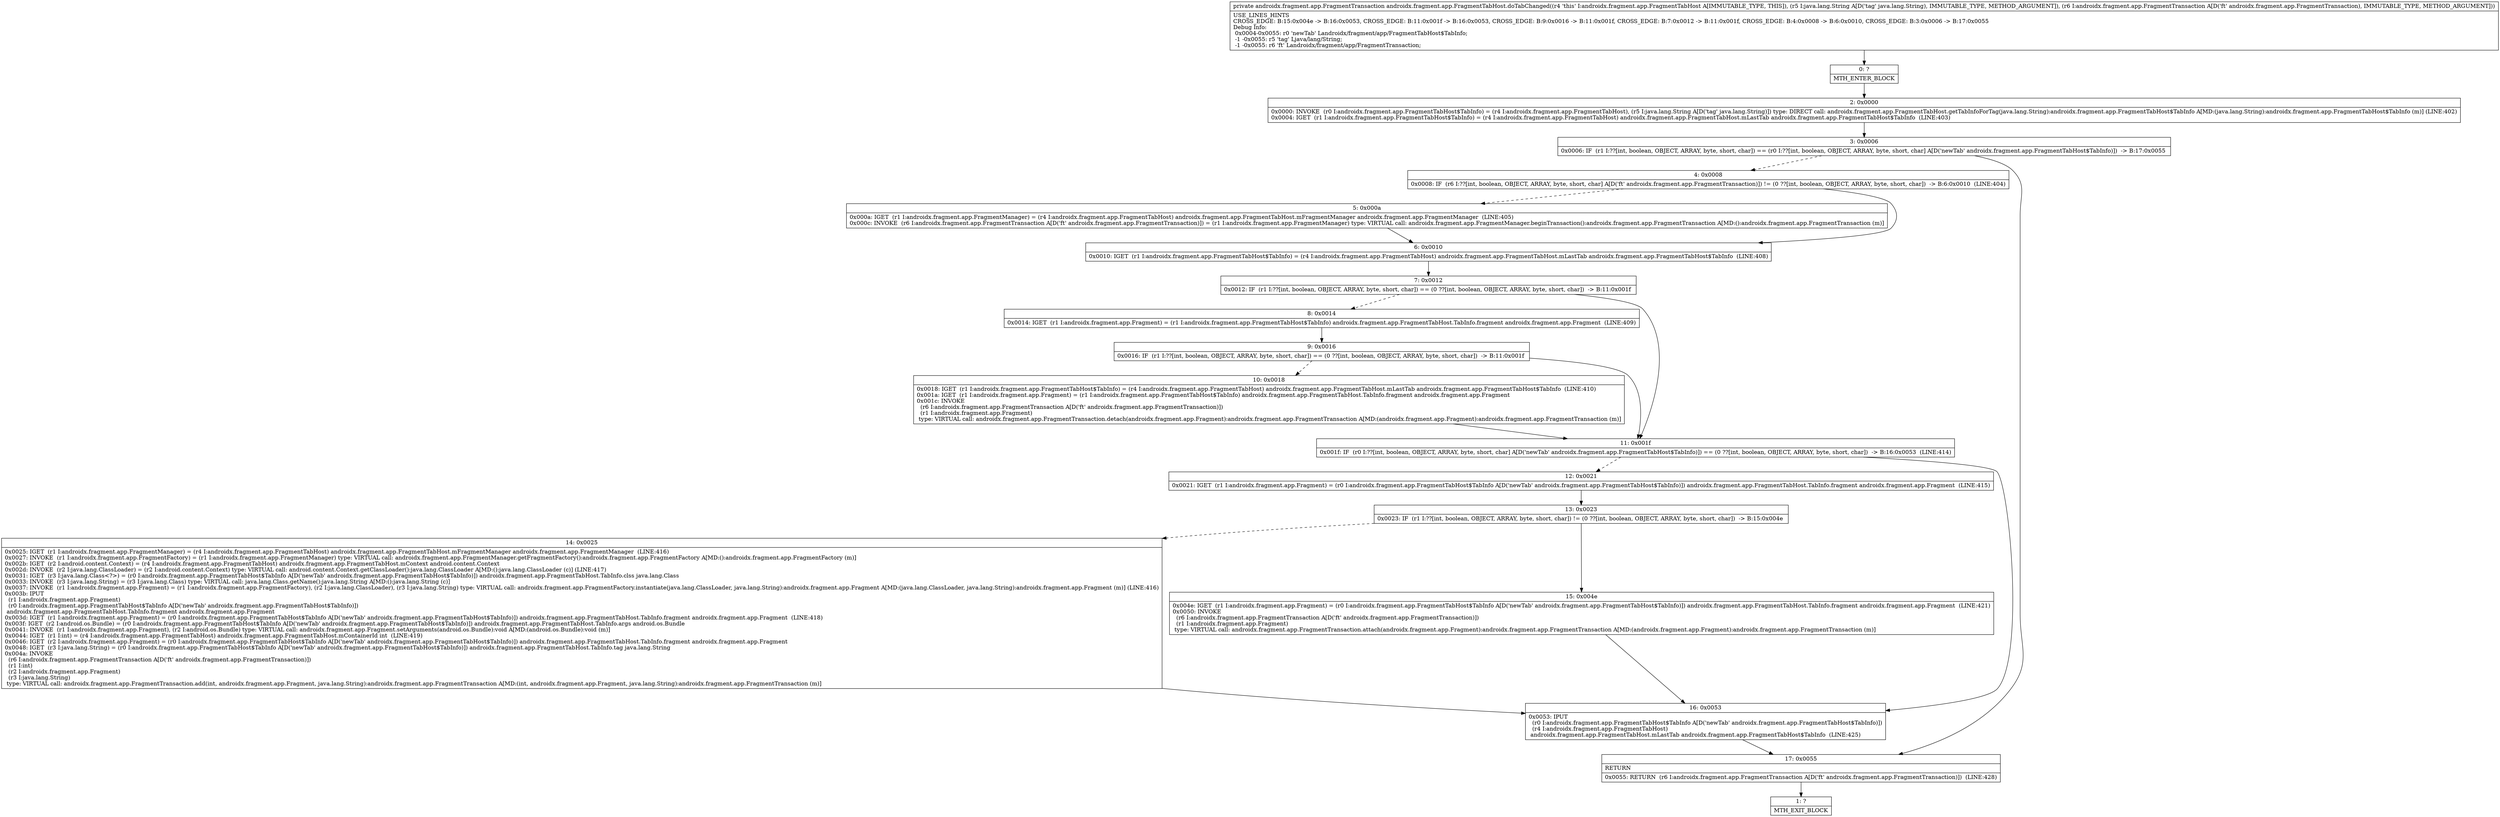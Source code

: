 digraph "CFG forandroidx.fragment.app.FragmentTabHost.doTabChanged(Ljava\/lang\/String;Landroidx\/fragment\/app\/FragmentTransaction;)Landroidx\/fragment\/app\/FragmentTransaction;" {
Node_0 [shape=record,label="{0\:\ ?|MTH_ENTER_BLOCK\l}"];
Node_2 [shape=record,label="{2\:\ 0x0000|0x0000: INVOKE  (r0 I:androidx.fragment.app.FragmentTabHost$TabInfo) = (r4 I:androidx.fragment.app.FragmentTabHost), (r5 I:java.lang.String A[D('tag' java.lang.String)]) type: DIRECT call: androidx.fragment.app.FragmentTabHost.getTabInfoForTag(java.lang.String):androidx.fragment.app.FragmentTabHost$TabInfo A[MD:(java.lang.String):androidx.fragment.app.FragmentTabHost$TabInfo (m)] (LINE:402)\l0x0004: IGET  (r1 I:androidx.fragment.app.FragmentTabHost$TabInfo) = (r4 I:androidx.fragment.app.FragmentTabHost) androidx.fragment.app.FragmentTabHost.mLastTab androidx.fragment.app.FragmentTabHost$TabInfo  (LINE:403)\l}"];
Node_3 [shape=record,label="{3\:\ 0x0006|0x0006: IF  (r1 I:??[int, boolean, OBJECT, ARRAY, byte, short, char]) == (r0 I:??[int, boolean, OBJECT, ARRAY, byte, short, char] A[D('newTab' androidx.fragment.app.FragmentTabHost$TabInfo)])  \-\> B:17:0x0055 \l}"];
Node_4 [shape=record,label="{4\:\ 0x0008|0x0008: IF  (r6 I:??[int, boolean, OBJECT, ARRAY, byte, short, char] A[D('ft' androidx.fragment.app.FragmentTransaction)]) != (0 ??[int, boolean, OBJECT, ARRAY, byte, short, char])  \-\> B:6:0x0010  (LINE:404)\l}"];
Node_5 [shape=record,label="{5\:\ 0x000a|0x000a: IGET  (r1 I:androidx.fragment.app.FragmentManager) = (r4 I:androidx.fragment.app.FragmentTabHost) androidx.fragment.app.FragmentTabHost.mFragmentManager androidx.fragment.app.FragmentManager  (LINE:405)\l0x000c: INVOKE  (r6 I:androidx.fragment.app.FragmentTransaction A[D('ft' androidx.fragment.app.FragmentTransaction)]) = (r1 I:androidx.fragment.app.FragmentManager) type: VIRTUAL call: androidx.fragment.app.FragmentManager.beginTransaction():androidx.fragment.app.FragmentTransaction A[MD:():androidx.fragment.app.FragmentTransaction (m)]\l}"];
Node_6 [shape=record,label="{6\:\ 0x0010|0x0010: IGET  (r1 I:androidx.fragment.app.FragmentTabHost$TabInfo) = (r4 I:androidx.fragment.app.FragmentTabHost) androidx.fragment.app.FragmentTabHost.mLastTab androidx.fragment.app.FragmentTabHost$TabInfo  (LINE:408)\l}"];
Node_7 [shape=record,label="{7\:\ 0x0012|0x0012: IF  (r1 I:??[int, boolean, OBJECT, ARRAY, byte, short, char]) == (0 ??[int, boolean, OBJECT, ARRAY, byte, short, char])  \-\> B:11:0x001f \l}"];
Node_8 [shape=record,label="{8\:\ 0x0014|0x0014: IGET  (r1 I:androidx.fragment.app.Fragment) = (r1 I:androidx.fragment.app.FragmentTabHost$TabInfo) androidx.fragment.app.FragmentTabHost.TabInfo.fragment androidx.fragment.app.Fragment  (LINE:409)\l}"];
Node_9 [shape=record,label="{9\:\ 0x0016|0x0016: IF  (r1 I:??[int, boolean, OBJECT, ARRAY, byte, short, char]) == (0 ??[int, boolean, OBJECT, ARRAY, byte, short, char])  \-\> B:11:0x001f \l}"];
Node_10 [shape=record,label="{10\:\ 0x0018|0x0018: IGET  (r1 I:androidx.fragment.app.FragmentTabHost$TabInfo) = (r4 I:androidx.fragment.app.FragmentTabHost) androidx.fragment.app.FragmentTabHost.mLastTab androidx.fragment.app.FragmentTabHost$TabInfo  (LINE:410)\l0x001a: IGET  (r1 I:androidx.fragment.app.Fragment) = (r1 I:androidx.fragment.app.FragmentTabHost$TabInfo) androidx.fragment.app.FragmentTabHost.TabInfo.fragment androidx.fragment.app.Fragment \l0x001c: INVOKE  \l  (r6 I:androidx.fragment.app.FragmentTransaction A[D('ft' androidx.fragment.app.FragmentTransaction)])\l  (r1 I:androidx.fragment.app.Fragment)\l type: VIRTUAL call: androidx.fragment.app.FragmentTransaction.detach(androidx.fragment.app.Fragment):androidx.fragment.app.FragmentTransaction A[MD:(androidx.fragment.app.Fragment):androidx.fragment.app.FragmentTransaction (m)]\l}"];
Node_11 [shape=record,label="{11\:\ 0x001f|0x001f: IF  (r0 I:??[int, boolean, OBJECT, ARRAY, byte, short, char] A[D('newTab' androidx.fragment.app.FragmentTabHost$TabInfo)]) == (0 ??[int, boolean, OBJECT, ARRAY, byte, short, char])  \-\> B:16:0x0053  (LINE:414)\l}"];
Node_12 [shape=record,label="{12\:\ 0x0021|0x0021: IGET  (r1 I:androidx.fragment.app.Fragment) = (r0 I:androidx.fragment.app.FragmentTabHost$TabInfo A[D('newTab' androidx.fragment.app.FragmentTabHost$TabInfo)]) androidx.fragment.app.FragmentTabHost.TabInfo.fragment androidx.fragment.app.Fragment  (LINE:415)\l}"];
Node_13 [shape=record,label="{13\:\ 0x0023|0x0023: IF  (r1 I:??[int, boolean, OBJECT, ARRAY, byte, short, char]) != (0 ??[int, boolean, OBJECT, ARRAY, byte, short, char])  \-\> B:15:0x004e \l}"];
Node_14 [shape=record,label="{14\:\ 0x0025|0x0025: IGET  (r1 I:androidx.fragment.app.FragmentManager) = (r4 I:androidx.fragment.app.FragmentTabHost) androidx.fragment.app.FragmentTabHost.mFragmentManager androidx.fragment.app.FragmentManager  (LINE:416)\l0x0027: INVOKE  (r1 I:androidx.fragment.app.FragmentFactory) = (r1 I:androidx.fragment.app.FragmentManager) type: VIRTUAL call: androidx.fragment.app.FragmentManager.getFragmentFactory():androidx.fragment.app.FragmentFactory A[MD:():androidx.fragment.app.FragmentFactory (m)]\l0x002b: IGET  (r2 I:android.content.Context) = (r4 I:androidx.fragment.app.FragmentTabHost) androidx.fragment.app.FragmentTabHost.mContext android.content.Context \l0x002d: INVOKE  (r2 I:java.lang.ClassLoader) = (r2 I:android.content.Context) type: VIRTUAL call: android.content.Context.getClassLoader():java.lang.ClassLoader A[MD:():java.lang.ClassLoader (c)] (LINE:417)\l0x0031: IGET  (r3 I:java.lang.Class\<?\>) = (r0 I:androidx.fragment.app.FragmentTabHost$TabInfo A[D('newTab' androidx.fragment.app.FragmentTabHost$TabInfo)]) androidx.fragment.app.FragmentTabHost.TabInfo.clss java.lang.Class \l0x0033: INVOKE  (r3 I:java.lang.String) = (r3 I:java.lang.Class) type: VIRTUAL call: java.lang.Class.getName():java.lang.String A[MD:():java.lang.String (c)]\l0x0037: INVOKE  (r1 I:androidx.fragment.app.Fragment) = (r1 I:androidx.fragment.app.FragmentFactory), (r2 I:java.lang.ClassLoader), (r3 I:java.lang.String) type: VIRTUAL call: androidx.fragment.app.FragmentFactory.instantiate(java.lang.ClassLoader, java.lang.String):androidx.fragment.app.Fragment A[MD:(java.lang.ClassLoader, java.lang.String):androidx.fragment.app.Fragment (m)] (LINE:416)\l0x003b: IPUT  \l  (r1 I:androidx.fragment.app.Fragment)\l  (r0 I:androidx.fragment.app.FragmentTabHost$TabInfo A[D('newTab' androidx.fragment.app.FragmentTabHost$TabInfo)])\l androidx.fragment.app.FragmentTabHost.TabInfo.fragment androidx.fragment.app.Fragment \l0x003d: IGET  (r1 I:androidx.fragment.app.Fragment) = (r0 I:androidx.fragment.app.FragmentTabHost$TabInfo A[D('newTab' androidx.fragment.app.FragmentTabHost$TabInfo)]) androidx.fragment.app.FragmentTabHost.TabInfo.fragment androidx.fragment.app.Fragment  (LINE:418)\l0x003f: IGET  (r2 I:android.os.Bundle) = (r0 I:androidx.fragment.app.FragmentTabHost$TabInfo A[D('newTab' androidx.fragment.app.FragmentTabHost$TabInfo)]) androidx.fragment.app.FragmentTabHost.TabInfo.args android.os.Bundle \l0x0041: INVOKE  (r1 I:androidx.fragment.app.Fragment), (r2 I:android.os.Bundle) type: VIRTUAL call: androidx.fragment.app.Fragment.setArguments(android.os.Bundle):void A[MD:(android.os.Bundle):void (m)]\l0x0044: IGET  (r1 I:int) = (r4 I:androidx.fragment.app.FragmentTabHost) androidx.fragment.app.FragmentTabHost.mContainerId int  (LINE:419)\l0x0046: IGET  (r2 I:androidx.fragment.app.Fragment) = (r0 I:androidx.fragment.app.FragmentTabHost$TabInfo A[D('newTab' androidx.fragment.app.FragmentTabHost$TabInfo)]) androidx.fragment.app.FragmentTabHost.TabInfo.fragment androidx.fragment.app.Fragment \l0x0048: IGET  (r3 I:java.lang.String) = (r0 I:androidx.fragment.app.FragmentTabHost$TabInfo A[D('newTab' androidx.fragment.app.FragmentTabHost$TabInfo)]) androidx.fragment.app.FragmentTabHost.TabInfo.tag java.lang.String \l0x004a: INVOKE  \l  (r6 I:androidx.fragment.app.FragmentTransaction A[D('ft' androidx.fragment.app.FragmentTransaction)])\l  (r1 I:int)\l  (r2 I:androidx.fragment.app.Fragment)\l  (r3 I:java.lang.String)\l type: VIRTUAL call: androidx.fragment.app.FragmentTransaction.add(int, androidx.fragment.app.Fragment, java.lang.String):androidx.fragment.app.FragmentTransaction A[MD:(int, androidx.fragment.app.Fragment, java.lang.String):androidx.fragment.app.FragmentTransaction (m)]\l}"];
Node_15 [shape=record,label="{15\:\ 0x004e|0x004e: IGET  (r1 I:androidx.fragment.app.Fragment) = (r0 I:androidx.fragment.app.FragmentTabHost$TabInfo A[D('newTab' androidx.fragment.app.FragmentTabHost$TabInfo)]) androidx.fragment.app.FragmentTabHost.TabInfo.fragment androidx.fragment.app.Fragment  (LINE:421)\l0x0050: INVOKE  \l  (r6 I:androidx.fragment.app.FragmentTransaction A[D('ft' androidx.fragment.app.FragmentTransaction)])\l  (r1 I:androidx.fragment.app.Fragment)\l type: VIRTUAL call: androidx.fragment.app.FragmentTransaction.attach(androidx.fragment.app.Fragment):androidx.fragment.app.FragmentTransaction A[MD:(androidx.fragment.app.Fragment):androidx.fragment.app.FragmentTransaction (m)]\l}"];
Node_16 [shape=record,label="{16\:\ 0x0053|0x0053: IPUT  \l  (r0 I:androidx.fragment.app.FragmentTabHost$TabInfo A[D('newTab' androidx.fragment.app.FragmentTabHost$TabInfo)])\l  (r4 I:androidx.fragment.app.FragmentTabHost)\l androidx.fragment.app.FragmentTabHost.mLastTab androidx.fragment.app.FragmentTabHost$TabInfo  (LINE:425)\l}"];
Node_17 [shape=record,label="{17\:\ 0x0055|RETURN\l|0x0055: RETURN  (r6 I:androidx.fragment.app.FragmentTransaction A[D('ft' androidx.fragment.app.FragmentTransaction)])  (LINE:428)\l}"];
Node_1 [shape=record,label="{1\:\ ?|MTH_EXIT_BLOCK\l}"];
MethodNode[shape=record,label="{private androidx.fragment.app.FragmentTransaction androidx.fragment.app.FragmentTabHost.doTabChanged((r4 'this' I:androidx.fragment.app.FragmentTabHost A[IMMUTABLE_TYPE, THIS]), (r5 I:java.lang.String A[D('tag' java.lang.String), IMMUTABLE_TYPE, METHOD_ARGUMENT]), (r6 I:androidx.fragment.app.FragmentTransaction A[D('ft' androidx.fragment.app.FragmentTransaction), IMMUTABLE_TYPE, METHOD_ARGUMENT]))  | USE_LINES_HINTS\lCROSS_EDGE: B:15:0x004e \-\> B:16:0x0053, CROSS_EDGE: B:11:0x001f \-\> B:16:0x0053, CROSS_EDGE: B:9:0x0016 \-\> B:11:0x001f, CROSS_EDGE: B:7:0x0012 \-\> B:11:0x001f, CROSS_EDGE: B:4:0x0008 \-\> B:6:0x0010, CROSS_EDGE: B:3:0x0006 \-\> B:17:0x0055\lDebug Info:\l  0x0004\-0x0055: r0 'newTab' Landroidx\/fragment\/app\/FragmentTabHost$TabInfo;\l  \-1 \-0x0055: r5 'tag' Ljava\/lang\/String;\l  \-1 \-0x0055: r6 'ft' Landroidx\/fragment\/app\/FragmentTransaction;\l}"];
MethodNode -> Node_0;Node_0 -> Node_2;
Node_2 -> Node_3;
Node_3 -> Node_4[style=dashed];
Node_3 -> Node_17;
Node_4 -> Node_5[style=dashed];
Node_4 -> Node_6;
Node_5 -> Node_6;
Node_6 -> Node_7;
Node_7 -> Node_8[style=dashed];
Node_7 -> Node_11;
Node_8 -> Node_9;
Node_9 -> Node_10[style=dashed];
Node_9 -> Node_11;
Node_10 -> Node_11;
Node_11 -> Node_12[style=dashed];
Node_11 -> Node_16;
Node_12 -> Node_13;
Node_13 -> Node_14[style=dashed];
Node_13 -> Node_15;
Node_14 -> Node_16;
Node_15 -> Node_16;
Node_16 -> Node_17;
Node_17 -> Node_1;
}

